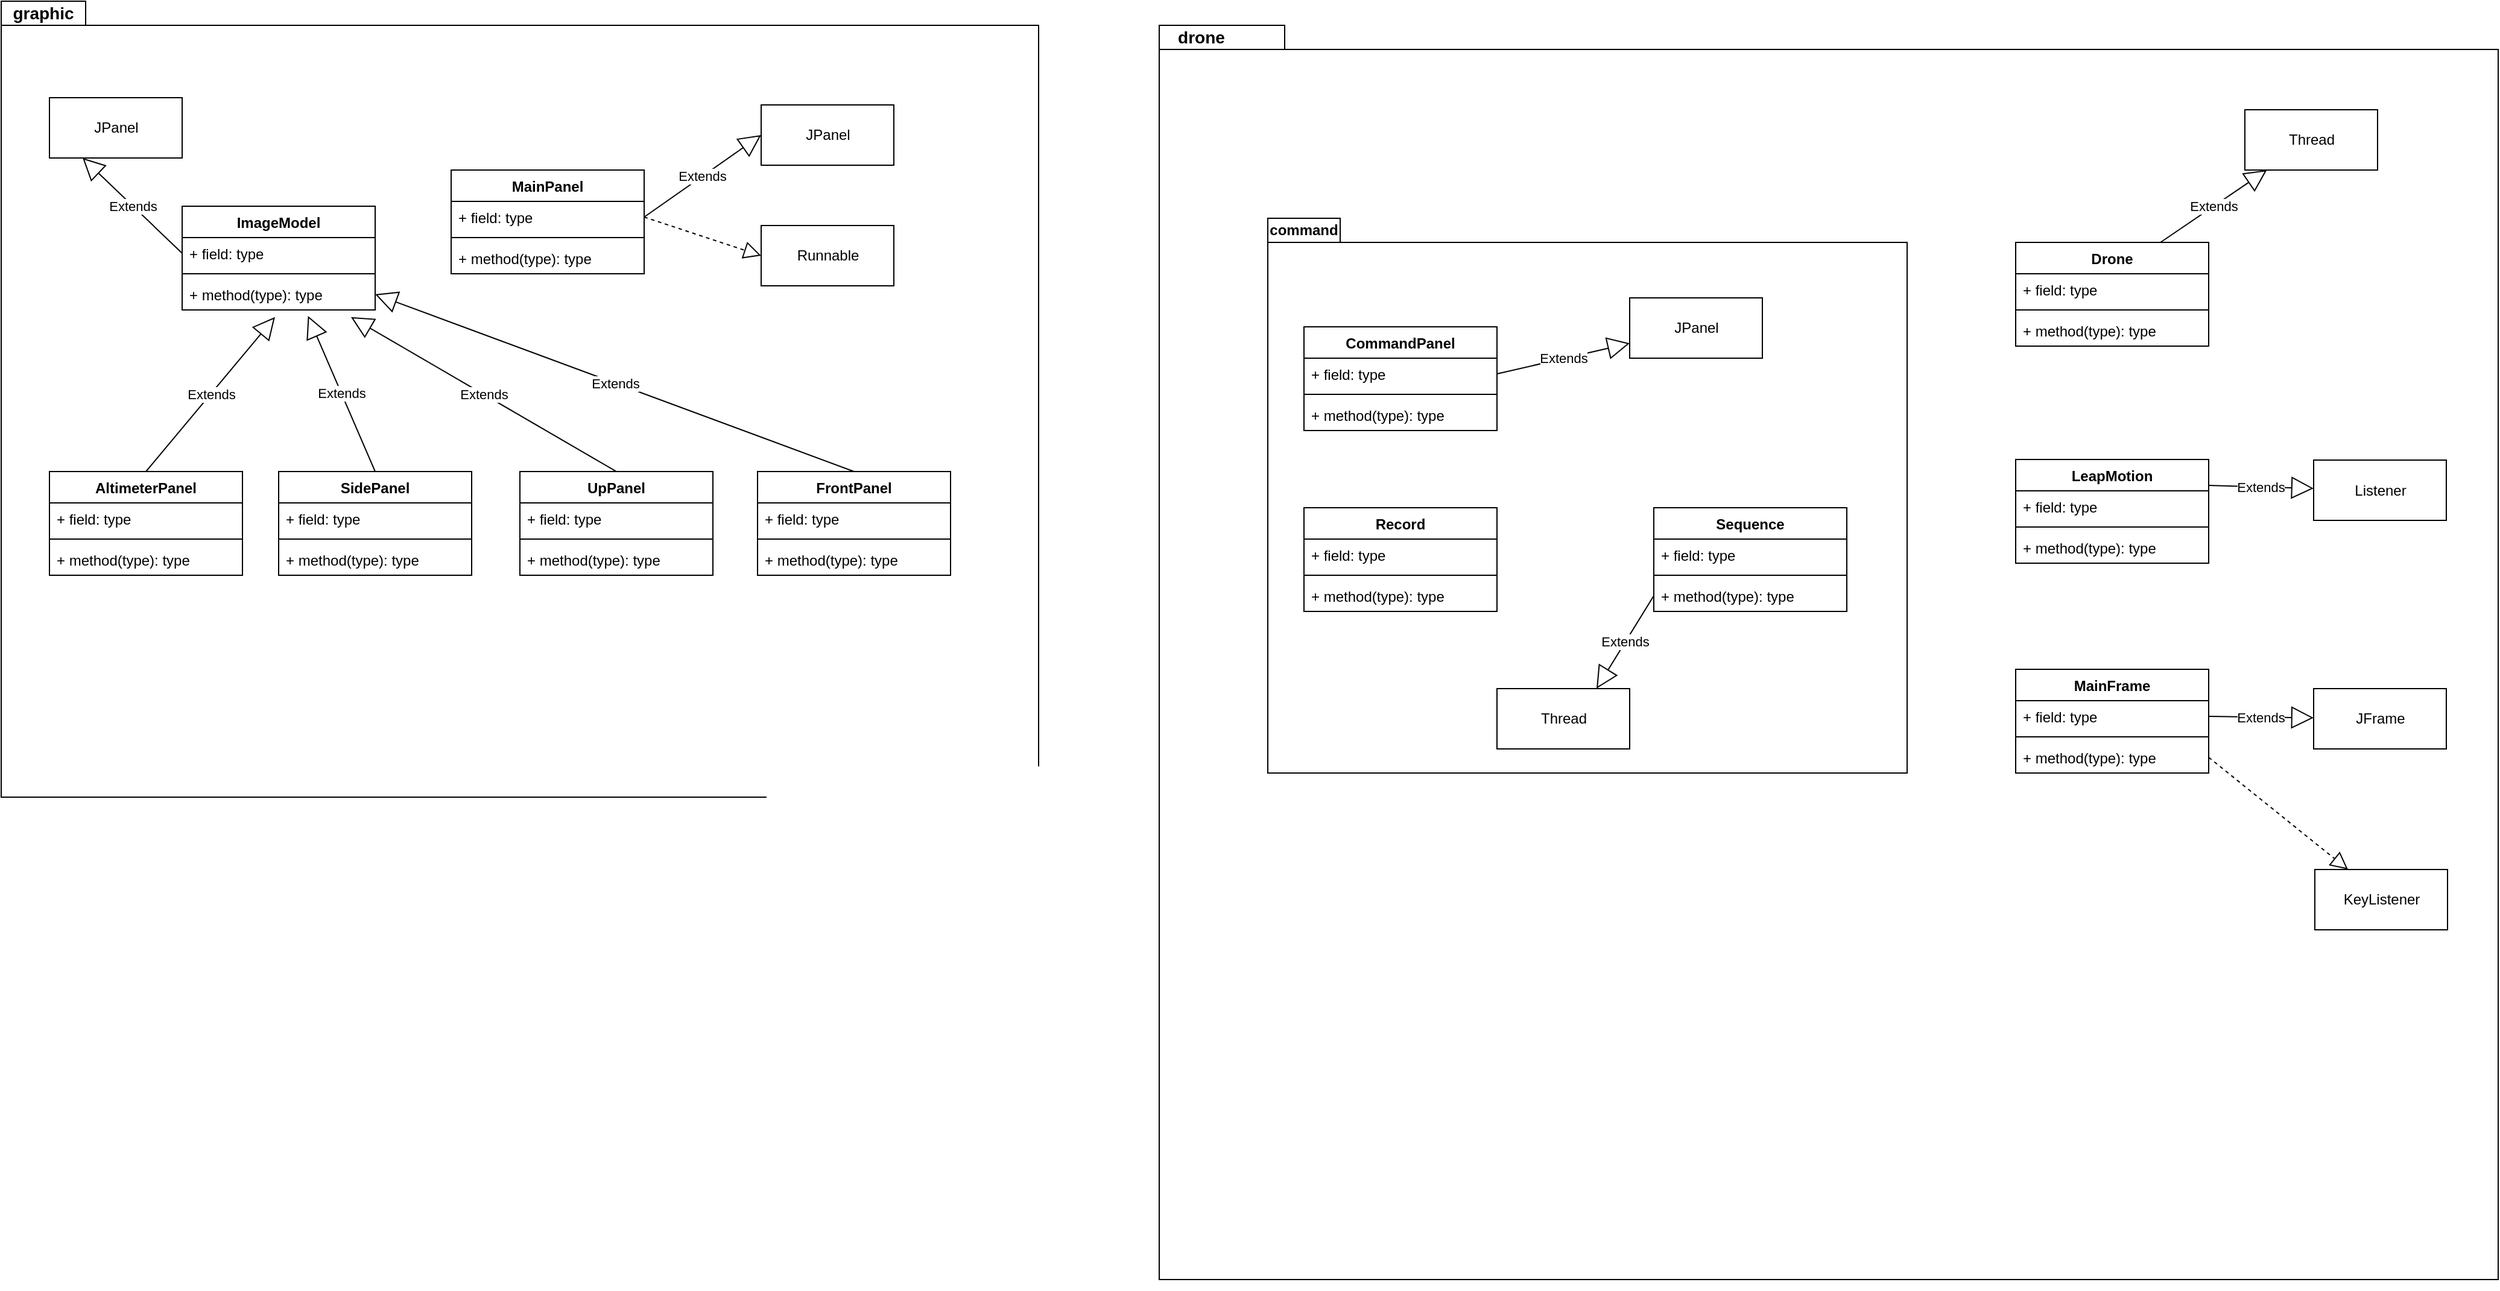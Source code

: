 <mxfile version="15.3.0" type="device"><diagram id="KxLPauINkNWER3IvFmXG" name="Page-1"><mxGraphModel dx="2595" dy="1368" grid="1" gridSize="10" guides="1" tooltips="1" connect="1" arrows="1" fold="1" page="1" pageScale="1" pageWidth="827" pageHeight="1169" math="0" shadow="0"><root><mxCell id="0"/><mxCell id="1" parent="0"/><mxCell id="li0NLg_wbTgKbGgLSI_j-2" value="" style="shape=folder;fontStyle=1;spacingTop=10;tabWidth=70;tabHeight=20;tabPosition=left;html=1;" vertex="1" parent="1"><mxGeometry x="1000" y="260" width="1110" height="1040" as="geometry"/></mxCell><mxCell id="li0NLg_wbTgKbGgLSI_j-3" value="&lt;b style=&quot;font-size: 14px&quot;&gt;drone&lt;/b&gt;" style="text;html=1;strokeColor=none;fillColor=none;align=center;verticalAlign=middle;whiteSpace=wrap;rounded=0;" vertex="1" parent="1"><mxGeometry x="1000" y="260" width="70" height="20" as="geometry"/></mxCell><mxCell id="li0NLg_wbTgKbGgLSI_j-5" value="" style="shape=folder;fontStyle=1;spacingTop=10;tabWidth=70;tabHeight=20;tabPosition=left;html=1;" vertex="1" parent="1"><mxGeometry x="40" y="240" width="860" height="660" as="geometry"/></mxCell><mxCell id="li0NLg_wbTgKbGgLSI_j-6" value="&lt;b style=&quot;font-size: 14px&quot;&gt;graphic&lt;/b&gt;" style="text;html=1;strokeColor=none;fillColor=none;align=center;verticalAlign=middle;whiteSpace=wrap;rounded=0;" vertex="1" parent="1"><mxGeometry x="40" y="240" width="70" height="20" as="geometry"/></mxCell><mxCell id="li0NLg_wbTgKbGgLSI_j-15" value="MainFrame" style="swimlane;fontStyle=1;align=center;verticalAlign=top;childLayout=stackLayout;horizontal=1;startSize=26;horizontalStack=0;resizeParent=1;resizeParentMax=0;resizeLast=0;collapsible=1;marginBottom=0;" vertex="1" parent="1"><mxGeometry x="1710" y="794" width="160" height="86" as="geometry"><mxRectangle x="1170" y="310" width="100" height="26" as="alternateBounds"/></mxGeometry></mxCell><mxCell id="li0NLg_wbTgKbGgLSI_j-16" value="+ field: type" style="text;strokeColor=none;fillColor=none;align=left;verticalAlign=top;spacingLeft=4;spacingRight=4;overflow=hidden;rotatable=0;points=[[0,0.5],[1,0.5]];portConstraint=eastwest;" vertex="1" parent="li0NLg_wbTgKbGgLSI_j-15"><mxGeometry y="26" width="160" height="26" as="geometry"/></mxCell><mxCell id="li0NLg_wbTgKbGgLSI_j-17" value="" style="line;strokeWidth=1;fillColor=none;align=left;verticalAlign=middle;spacingTop=-1;spacingLeft=3;spacingRight=3;rotatable=0;labelPosition=right;points=[];portConstraint=eastwest;" vertex="1" parent="li0NLg_wbTgKbGgLSI_j-15"><mxGeometry y="52" width="160" height="8" as="geometry"/></mxCell><mxCell id="li0NLg_wbTgKbGgLSI_j-18" value="+ method(type): type" style="text;strokeColor=none;fillColor=none;align=left;verticalAlign=top;spacingLeft=4;spacingRight=4;overflow=hidden;rotatable=0;points=[[0,0.5],[1,0.5]];portConstraint=eastwest;" vertex="1" parent="li0NLg_wbTgKbGgLSI_j-15"><mxGeometry y="60" width="160" height="26" as="geometry"/></mxCell><mxCell id="li0NLg_wbTgKbGgLSI_j-19" value="Drone" style="swimlane;fontStyle=1;align=center;verticalAlign=top;childLayout=stackLayout;horizontal=1;startSize=26;horizontalStack=0;resizeParent=1;resizeParentMax=0;resizeLast=0;collapsible=1;marginBottom=0;" vertex="1" parent="1"><mxGeometry x="1710" y="440" width="160" height="86" as="geometry"><mxRectangle x="1040" y="300" width="100" height="26" as="alternateBounds"/></mxGeometry></mxCell><mxCell id="li0NLg_wbTgKbGgLSI_j-20" value="+ field: type" style="text;strokeColor=none;fillColor=none;align=left;verticalAlign=top;spacingLeft=4;spacingRight=4;overflow=hidden;rotatable=0;points=[[0,0.5],[1,0.5]];portConstraint=eastwest;" vertex="1" parent="li0NLg_wbTgKbGgLSI_j-19"><mxGeometry y="26" width="160" height="26" as="geometry"/></mxCell><mxCell id="li0NLg_wbTgKbGgLSI_j-21" value="" style="line;strokeWidth=1;fillColor=none;align=left;verticalAlign=middle;spacingTop=-1;spacingLeft=3;spacingRight=3;rotatable=0;labelPosition=right;points=[];portConstraint=eastwest;" vertex="1" parent="li0NLg_wbTgKbGgLSI_j-19"><mxGeometry y="52" width="160" height="8" as="geometry"/></mxCell><mxCell id="li0NLg_wbTgKbGgLSI_j-22" value="+ method(type): type" style="text;strokeColor=none;fillColor=none;align=left;verticalAlign=top;spacingLeft=4;spacingRight=4;overflow=hidden;rotatable=0;points=[[0,0.5],[1,0.5]];portConstraint=eastwest;" vertex="1" parent="li0NLg_wbTgKbGgLSI_j-19"><mxGeometry y="60" width="160" height="26" as="geometry"/></mxCell><mxCell id="li0NLg_wbTgKbGgLSI_j-23" value="LeapMotion" style="swimlane;fontStyle=1;align=center;verticalAlign=top;childLayout=stackLayout;horizontal=1;startSize=26;horizontalStack=0;resizeParent=1;resizeParentMax=0;resizeLast=0;collapsible=1;marginBottom=0;" vertex="1" parent="1"><mxGeometry x="1710" y="620" width="160" height="86" as="geometry"><mxRectangle x="1040" y="350" width="100" height="26" as="alternateBounds"/></mxGeometry></mxCell><mxCell id="li0NLg_wbTgKbGgLSI_j-24" value="+ field: type" style="text;strokeColor=none;fillColor=none;align=left;verticalAlign=top;spacingLeft=4;spacingRight=4;overflow=hidden;rotatable=0;points=[[0,0.5],[1,0.5]];portConstraint=eastwest;" vertex="1" parent="li0NLg_wbTgKbGgLSI_j-23"><mxGeometry y="26" width="160" height="26" as="geometry"/></mxCell><mxCell id="li0NLg_wbTgKbGgLSI_j-25" value="" style="line;strokeWidth=1;fillColor=none;align=left;verticalAlign=middle;spacingTop=-1;spacingLeft=3;spacingRight=3;rotatable=0;labelPosition=right;points=[];portConstraint=eastwest;" vertex="1" parent="li0NLg_wbTgKbGgLSI_j-23"><mxGeometry y="52" width="160" height="8" as="geometry"/></mxCell><mxCell id="li0NLg_wbTgKbGgLSI_j-26" value="+ method(type): type" style="text;strokeColor=none;fillColor=none;align=left;verticalAlign=top;spacingLeft=4;spacingRight=4;overflow=hidden;rotatable=0;points=[[0,0.5],[1,0.5]];portConstraint=eastwest;" vertex="1" parent="li0NLg_wbTgKbGgLSI_j-23"><mxGeometry y="60" width="160" height="26" as="geometry"/></mxCell><mxCell id="li0NLg_wbTgKbGgLSI_j-31" value="" style="shape=folder;fontStyle=1;spacingTop=10;tabWidth=60;tabHeight=20;tabPosition=left;html=1;" vertex="1" parent="1"><mxGeometry x="1090" y="420" width="530" height="460" as="geometry"/></mxCell><mxCell id="li0NLg_wbTgKbGgLSI_j-32" value="&lt;b&gt;command&lt;/b&gt;" style="text;html=1;strokeColor=none;fillColor=none;align=center;verticalAlign=middle;whiteSpace=wrap;rounded=0;" vertex="1" parent="1"><mxGeometry x="1090" y="420" width="60" height="20" as="geometry"/></mxCell><mxCell id="li0NLg_wbTgKbGgLSI_j-35" value="CommandPanel" style="swimlane;fontStyle=1;align=center;verticalAlign=top;childLayout=stackLayout;horizontal=1;startSize=26;horizontalStack=0;resizeParent=1;resizeParentMax=0;resizeLast=0;collapsible=1;marginBottom=0;" vertex="1" parent="1"><mxGeometry x="1120" y="510" width="160" height="86" as="geometry"><mxRectangle x="1150" y="750" width="100" height="26" as="alternateBounds"/></mxGeometry></mxCell><mxCell id="li0NLg_wbTgKbGgLSI_j-36" value="+ field: type" style="text;strokeColor=none;fillColor=none;align=left;verticalAlign=top;spacingLeft=4;spacingRight=4;overflow=hidden;rotatable=0;points=[[0,0.5],[1,0.5]];portConstraint=eastwest;" vertex="1" parent="li0NLg_wbTgKbGgLSI_j-35"><mxGeometry y="26" width="160" height="26" as="geometry"/></mxCell><mxCell id="li0NLg_wbTgKbGgLSI_j-37" value="" style="line;strokeWidth=1;fillColor=none;align=left;verticalAlign=middle;spacingTop=-1;spacingLeft=3;spacingRight=3;rotatable=0;labelPosition=right;points=[];portConstraint=eastwest;" vertex="1" parent="li0NLg_wbTgKbGgLSI_j-35"><mxGeometry y="52" width="160" height="8" as="geometry"/></mxCell><mxCell id="li0NLg_wbTgKbGgLSI_j-38" value="+ method(type): type" style="text;strokeColor=none;fillColor=none;align=left;verticalAlign=top;spacingLeft=4;spacingRight=4;overflow=hidden;rotatable=0;points=[[0,0.5],[1,0.5]];portConstraint=eastwest;" vertex="1" parent="li0NLg_wbTgKbGgLSI_j-35"><mxGeometry y="60" width="160" height="26" as="geometry"/></mxCell><mxCell id="li0NLg_wbTgKbGgLSI_j-39" value="Sequence" style="swimlane;fontStyle=1;align=center;verticalAlign=top;childLayout=stackLayout;horizontal=1;startSize=26;horizontalStack=0;resizeParent=1;resizeParentMax=0;resizeLast=0;collapsible=1;marginBottom=0;" vertex="1" parent="1"><mxGeometry x="1410" y="660" width="160" height="86" as="geometry"><mxRectangle x="1150" y="780" width="100" height="26" as="alternateBounds"/></mxGeometry></mxCell><mxCell id="li0NLg_wbTgKbGgLSI_j-40" value="+ field: type" style="text;strokeColor=none;fillColor=none;align=left;verticalAlign=top;spacingLeft=4;spacingRight=4;overflow=hidden;rotatable=0;points=[[0,0.5],[1,0.5]];portConstraint=eastwest;" vertex="1" parent="li0NLg_wbTgKbGgLSI_j-39"><mxGeometry y="26" width="160" height="26" as="geometry"/></mxCell><mxCell id="li0NLg_wbTgKbGgLSI_j-41" value="" style="line;strokeWidth=1;fillColor=none;align=left;verticalAlign=middle;spacingTop=-1;spacingLeft=3;spacingRight=3;rotatable=0;labelPosition=right;points=[];portConstraint=eastwest;" vertex="1" parent="li0NLg_wbTgKbGgLSI_j-39"><mxGeometry y="52" width="160" height="8" as="geometry"/></mxCell><mxCell id="li0NLg_wbTgKbGgLSI_j-42" value="+ method(type): type" style="text;strokeColor=none;fillColor=none;align=left;verticalAlign=top;spacingLeft=4;spacingRight=4;overflow=hidden;rotatable=0;points=[[0,0.5],[1,0.5]];portConstraint=eastwest;" vertex="1" parent="li0NLg_wbTgKbGgLSI_j-39"><mxGeometry y="60" width="160" height="26" as="geometry"/></mxCell><mxCell id="li0NLg_wbTgKbGgLSI_j-43" value="Record" style="swimlane;fontStyle=1;align=center;verticalAlign=top;childLayout=stackLayout;horizontal=1;startSize=26;horizontalStack=0;resizeParent=1;resizeParentMax=0;resizeLast=0;collapsible=1;marginBottom=0;" vertex="1" parent="1"><mxGeometry x="1120" y="660" width="160" height="86" as="geometry"><mxRectangle x="1150" y="810" width="100" height="26" as="alternateBounds"/></mxGeometry></mxCell><mxCell id="li0NLg_wbTgKbGgLSI_j-44" value="+ field: type" style="text;strokeColor=none;fillColor=none;align=left;verticalAlign=top;spacingLeft=4;spacingRight=4;overflow=hidden;rotatable=0;points=[[0,0.5],[1,0.5]];portConstraint=eastwest;" vertex="1" parent="li0NLg_wbTgKbGgLSI_j-43"><mxGeometry y="26" width="160" height="26" as="geometry"/></mxCell><mxCell id="li0NLg_wbTgKbGgLSI_j-45" value="" style="line;strokeWidth=1;fillColor=none;align=left;verticalAlign=middle;spacingTop=-1;spacingLeft=3;spacingRight=3;rotatable=0;labelPosition=right;points=[];portConstraint=eastwest;" vertex="1" parent="li0NLg_wbTgKbGgLSI_j-43"><mxGeometry y="52" width="160" height="8" as="geometry"/></mxCell><mxCell id="li0NLg_wbTgKbGgLSI_j-46" value="+ method(type): type" style="text;strokeColor=none;fillColor=none;align=left;verticalAlign=top;spacingLeft=4;spacingRight=4;overflow=hidden;rotatable=0;points=[[0,0.5],[1,0.5]];portConstraint=eastwest;" vertex="1" parent="li0NLg_wbTgKbGgLSI_j-43"><mxGeometry y="60" width="160" height="26" as="geometry"/></mxCell><mxCell id="li0NLg_wbTgKbGgLSI_j-71" value="FrontPanel" style="swimlane;fontStyle=1;align=center;verticalAlign=top;childLayout=stackLayout;horizontal=1;startSize=26;horizontalStack=0;resizeParent=1;resizeParentMax=0;resizeLast=0;collapsible=1;marginBottom=0;" vertex="1" parent="1"><mxGeometry x="667" y="630" width="160" height="86" as="geometry"><mxRectangle x="600" y="560" width="100" height="26" as="alternateBounds"/></mxGeometry></mxCell><mxCell id="li0NLg_wbTgKbGgLSI_j-72" value="+ field: type" style="text;strokeColor=none;fillColor=none;align=left;verticalAlign=top;spacingLeft=4;spacingRight=4;overflow=hidden;rotatable=0;points=[[0,0.5],[1,0.5]];portConstraint=eastwest;" vertex="1" parent="li0NLg_wbTgKbGgLSI_j-71"><mxGeometry y="26" width="160" height="26" as="geometry"/></mxCell><mxCell id="li0NLg_wbTgKbGgLSI_j-73" value="" style="line;strokeWidth=1;fillColor=none;align=left;verticalAlign=middle;spacingTop=-1;spacingLeft=3;spacingRight=3;rotatable=0;labelPosition=right;points=[];portConstraint=eastwest;" vertex="1" parent="li0NLg_wbTgKbGgLSI_j-71"><mxGeometry y="52" width="160" height="8" as="geometry"/></mxCell><mxCell id="li0NLg_wbTgKbGgLSI_j-74" value="+ method(type): type" style="text;strokeColor=none;fillColor=none;align=left;verticalAlign=top;spacingLeft=4;spacingRight=4;overflow=hidden;rotatable=0;points=[[0,0.5],[1,0.5]];portConstraint=eastwest;" vertex="1" parent="li0NLg_wbTgKbGgLSI_j-71"><mxGeometry y="60" width="160" height="26" as="geometry"/></mxCell><mxCell id="li0NLg_wbTgKbGgLSI_j-75" value="ImageModel" style="swimlane;fontStyle=1;align=center;verticalAlign=top;childLayout=stackLayout;horizontal=1;startSize=26;horizontalStack=0;resizeParent=1;resizeParentMax=0;resizeLast=0;collapsible=1;marginBottom=0;" vertex="1" parent="1"><mxGeometry x="190" y="410" width="160" height="86" as="geometry"><mxRectangle x="140" y="402" width="250" height="104" as="alternateBounds"/></mxGeometry></mxCell><mxCell id="li0NLg_wbTgKbGgLSI_j-76" value="+ field: type" style="text;strokeColor=none;fillColor=none;align=left;verticalAlign=top;spacingLeft=4;spacingRight=4;overflow=hidden;rotatable=0;points=[[0,0.5],[1,0.5]];portConstraint=eastwest;" vertex="1" parent="li0NLg_wbTgKbGgLSI_j-75"><mxGeometry y="26" width="160" height="26" as="geometry"/></mxCell><mxCell id="li0NLg_wbTgKbGgLSI_j-77" value="" style="line;strokeWidth=1;fillColor=none;align=left;verticalAlign=middle;spacingTop=-1;spacingLeft=3;spacingRight=3;rotatable=0;labelPosition=right;points=[];portConstraint=eastwest;" vertex="1" parent="li0NLg_wbTgKbGgLSI_j-75"><mxGeometry y="52" width="160" height="8" as="geometry"/></mxCell><mxCell id="li0NLg_wbTgKbGgLSI_j-78" value="+ method(type): type" style="text;strokeColor=none;fillColor=none;align=left;verticalAlign=top;spacingLeft=4;spacingRight=4;overflow=hidden;rotatable=0;points=[[0,0.5],[1,0.5]];portConstraint=eastwest;" vertex="1" parent="li0NLg_wbTgKbGgLSI_j-75"><mxGeometry y="60" width="160" height="26" as="geometry"/></mxCell><mxCell id="li0NLg_wbTgKbGgLSI_j-79" value="MainPanel" style="swimlane;fontStyle=1;align=center;verticalAlign=top;childLayout=stackLayout;horizontal=1;startSize=26;horizontalStack=0;resizeParent=1;resizeParentMax=0;resizeLast=0;collapsible=1;marginBottom=0;" vertex="1" parent="1"><mxGeometry x="413" y="380" width="160" height="86" as="geometry"><mxRectangle x="413" y="380" width="100" height="22" as="alternateBounds"/></mxGeometry></mxCell><mxCell id="li0NLg_wbTgKbGgLSI_j-80" value="+ field: type" style="text;strokeColor=none;fillColor=none;align=left;verticalAlign=top;spacingLeft=4;spacingRight=4;overflow=hidden;rotatable=0;points=[[0,0.5],[1,0.5]];portConstraint=eastwest;" vertex="1" parent="li0NLg_wbTgKbGgLSI_j-79"><mxGeometry y="26" width="160" height="26" as="geometry"/></mxCell><mxCell id="li0NLg_wbTgKbGgLSI_j-81" value="" style="line;strokeWidth=1;fillColor=none;align=left;verticalAlign=middle;spacingTop=-1;spacingLeft=3;spacingRight=3;rotatable=0;labelPosition=right;points=[];portConstraint=eastwest;" vertex="1" parent="li0NLg_wbTgKbGgLSI_j-79"><mxGeometry y="52" width="160" height="8" as="geometry"/></mxCell><mxCell id="li0NLg_wbTgKbGgLSI_j-82" value="+ method(type): type" style="text;strokeColor=none;fillColor=none;align=left;verticalAlign=top;spacingLeft=4;spacingRight=4;overflow=hidden;rotatable=0;points=[[0,0.5],[1,0.5]];portConstraint=eastwest;" vertex="1" parent="li0NLg_wbTgKbGgLSI_j-79"><mxGeometry y="60" width="160" height="26" as="geometry"/></mxCell><mxCell id="li0NLg_wbTgKbGgLSI_j-83" value="AltimeterPanel" style="swimlane;fontStyle=1;align=center;verticalAlign=top;childLayout=stackLayout;horizontal=1;startSize=26;horizontalStack=0;resizeParent=1;resizeParentMax=0;resizeLast=0;collapsible=1;marginBottom=0;" vertex="1" parent="1"><mxGeometry x="80" y="630" width="160" height="86" as="geometry"><mxRectangle x="280" y="559" width="100" height="26" as="alternateBounds"/></mxGeometry></mxCell><mxCell id="li0NLg_wbTgKbGgLSI_j-84" value="+ field: type" style="text;strokeColor=none;fillColor=none;align=left;verticalAlign=top;spacingLeft=4;spacingRight=4;overflow=hidden;rotatable=0;points=[[0,0.5],[1,0.5]];portConstraint=eastwest;" vertex="1" parent="li0NLg_wbTgKbGgLSI_j-83"><mxGeometry y="26" width="160" height="26" as="geometry"/></mxCell><mxCell id="li0NLg_wbTgKbGgLSI_j-85" value="" style="line;strokeWidth=1;fillColor=none;align=left;verticalAlign=middle;spacingTop=-1;spacingLeft=3;spacingRight=3;rotatable=0;labelPosition=right;points=[];portConstraint=eastwest;" vertex="1" parent="li0NLg_wbTgKbGgLSI_j-83"><mxGeometry y="52" width="160" height="8" as="geometry"/></mxCell><mxCell id="li0NLg_wbTgKbGgLSI_j-86" value="+ method(type): type" style="text;strokeColor=none;fillColor=none;align=left;verticalAlign=top;spacingLeft=4;spacingRight=4;overflow=hidden;rotatable=0;points=[[0,0.5],[1,0.5]];portConstraint=eastwest;" vertex="1" parent="li0NLg_wbTgKbGgLSI_j-83"><mxGeometry y="60" width="160" height="26" as="geometry"/></mxCell><mxCell id="li0NLg_wbTgKbGgLSI_j-87" value="SidePanel" style="swimlane;fontStyle=1;align=center;verticalAlign=top;childLayout=stackLayout;horizontal=1;startSize=26;horizontalStack=0;resizeParent=1;resizeParentMax=0;resizeLast=0;collapsible=1;marginBottom=0;" vertex="1" parent="1"><mxGeometry x="270" y="630" width="160" height="86" as="geometry"><mxRectangle x="470" y="616" width="100" height="26" as="alternateBounds"/></mxGeometry></mxCell><mxCell id="li0NLg_wbTgKbGgLSI_j-88" value="+ field: type" style="text;strokeColor=none;fillColor=none;align=left;verticalAlign=top;spacingLeft=4;spacingRight=4;overflow=hidden;rotatable=0;points=[[0,0.5],[1,0.5]];portConstraint=eastwest;" vertex="1" parent="li0NLg_wbTgKbGgLSI_j-87"><mxGeometry y="26" width="160" height="26" as="geometry"/></mxCell><mxCell id="li0NLg_wbTgKbGgLSI_j-89" value="" style="line;strokeWidth=1;fillColor=none;align=left;verticalAlign=middle;spacingTop=-1;spacingLeft=3;spacingRight=3;rotatable=0;labelPosition=right;points=[];portConstraint=eastwest;" vertex="1" parent="li0NLg_wbTgKbGgLSI_j-87"><mxGeometry y="52" width="160" height="8" as="geometry"/></mxCell><mxCell id="li0NLg_wbTgKbGgLSI_j-90" value="+ method(type): type" style="text;strokeColor=none;fillColor=none;align=left;verticalAlign=top;spacingLeft=4;spacingRight=4;overflow=hidden;rotatable=0;points=[[0,0.5],[1,0.5]];portConstraint=eastwest;" vertex="1" parent="li0NLg_wbTgKbGgLSI_j-87"><mxGeometry y="60" width="160" height="26" as="geometry"/></mxCell><mxCell id="li0NLg_wbTgKbGgLSI_j-91" value="UpPanel" style="swimlane;fontStyle=1;align=center;verticalAlign=top;childLayout=stackLayout;horizontal=1;startSize=26;horizontalStack=0;resizeParent=1;resizeParentMax=0;resizeLast=0;collapsible=1;marginBottom=0;" vertex="1" parent="1"><mxGeometry x="470" y="630" width="160" height="86" as="geometry"><mxRectangle x="600" y="616" width="100" height="26" as="alternateBounds"/></mxGeometry></mxCell><mxCell id="li0NLg_wbTgKbGgLSI_j-92" value="+ field: type" style="text;strokeColor=none;fillColor=none;align=left;verticalAlign=top;spacingLeft=4;spacingRight=4;overflow=hidden;rotatable=0;points=[[0,0.5],[1,0.5]];portConstraint=eastwest;" vertex="1" parent="li0NLg_wbTgKbGgLSI_j-91"><mxGeometry y="26" width="160" height="26" as="geometry"/></mxCell><mxCell id="li0NLg_wbTgKbGgLSI_j-93" value="" style="line;strokeWidth=1;fillColor=none;align=left;verticalAlign=middle;spacingTop=-1;spacingLeft=3;spacingRight=3;rotatable=0;labelPosition=right;points=[];portConstraint=eastwest;" vertex="1" parent="li0NLg_wbTgKbGgLSI_j-91"><mxGeometry y="52" width="160" height="8" as="geometry"/></mxCell><mxCell id="li0NLg_wbTgKbGgLSI_j-94" value="+ method(type): type" style="text;strokeColor=none;fillColor=none;align=left;verticalAlign=top;spacingLeft=4;spacingRight=4;overflow=hidden;rotatable=0;points=[[0,0.5],[1,0.5]];portConstraint=eastwest;" vertex="1" parent="li0NLg_wbTgKbGgLSI_j-91"><mxGeometry y="60" width="160" height="26" as="geometry"/></mxCell><mxCell id="li0NLg_wbTgKbGgLSI_j-95" value="" style="endArrow=block;dashed=1;endFill=0;endSize=12;html=1;exitX=1;exitY=0.5;exitDx=0;exitDy=0;entryX=0;entryY=0.5;entryDx=0;entryDy=0;" edge="1" parent="1" source="li0NLg_wbTgKbGgLSI_j-80" target="li0NLg_wbTgKbGgLSI_j-100"><mxGeometry width="160" relative="1" as="geometry"><mxPoint x="310" y="530" as="sourcePoint"/><mxPoint x="470" y="530" as="targetPoint"/></mxGeometry></mxCell><mxCell id="li0NLg_wbTgKbGgLSI_j-96" value="Extends" style="endArrow=block;endSize=16;endFill=0;html=1;exitX=1;exitY=0.5;exitDx=0;exitDy=0;entryX=0;entryY=0.5;entryDx=0;entryDy=0;" edge="1" parent="1" source="li0NLg_wbTgKbGgLSI_j-80" target="li0NLg_wbTgKbGgLSI_j-97"><mxGeometry width="160" relative="1" as="geometry"><mxPoint x="190" y="720" as="sourcePoint"/><mxPoint x="350" y="720" as="targetPoint"/></mxGeometry></mxCell><mxCell id="li0NLg_wbTgKbGgLSI_j-97" value="JPanel" style="html=1;" vertex="1" parent="1"><mxGeometry x="670" y="326" width="110" height="50" as="geometry"/></mxCell><mxCell id="li0NLg_wbTgKbGgLSI_j-100" value="Runnable" style="html=1;" vertex="1" parent="1"><mxGeometry x="670" y="426" width="110" height="50" as="geometry"/></mxCell><mxCell id="li0NLg_wbTgKbGgLSI_j-101" value="Extends" style="endArrow=block;endSize=16;endFill=0;html=1;exitX=0;exitY=0.5;exitDx=0;exitDy=0;entryX=0.25;entryY=1;entryDx=0;entryDy=0;" edge="1" parent="1" target="li0NLg_wbTgKbGgLSI_j-102" source="li0NLg_wbTgKbGgLSI_j-76"><mxGeometry width="160" relative="1" as="geometry"><mxPoint x="70" y="390" as="sourcePoint"/><mxPoint x="-153" y="691" as="targetPoint"/></mxGeometry></mxCell><mxCell id="li0NLg_wbTgKbGgLSI_j-102" value="JPanel" style="html=1;" vertex="1" parent="1"><mxGeometry x="80" y="320" width="110" height="50" as="geometry"/></mxCell><mxCell id="li0NLg_wbTgKbGgLSI_j-105" value="Extends" style="endArrow=block;endSize=16;endFill=0;html=1;exitX=0.5;exitY=0;exitDx=0;exitDy=0;entryX=0.481;entryY=1.226;entryDx=0;entryDy=0;entryPerimeter=0;" edge="1" parent="1" source="li0NLg_wbTgKbGgLSI_j-83" target="li0NLg_wbTgKbGgLSI_j-78"><mxGeometry width="160" relative="1" as="geometry"><mxPoint x="500" y="520" as="sourcePoint"/><mxPoint x="217" y="500" as="targetPoint"/></mxGeometry></mxCell><mxCell id="li0NLg_wbTgKbGgLSI_j-106" value="Extends" style="endArrow=block;endSize=16;endFill=0;html=1;exitX=0.5;exitY=0;exitDx=0;exitDy=0;entryX=0.652;entryY=1.19;entryDx=0;entryDy=0;entryPerimeter=0;" edge="1" parent="1" source="li0NLg_wbTgKbGgLSI_j-87" target="li0NLg_wbTgKbGgLSI_j-78"><mxGeometry width="160" relative="1" as="geometry"><mxPoint x="170" y="640.0" as="sourcePoint"/><mxPoint x="310" y="510" as="targetPoint"/></mxGeometry></mxCell><mxCell id="li0NLg_wbTgKbGgLSI_j-107" value="Extends" style="endArrow=block;endSize=16;endFill=0;html=1;exitX=0.5;exitY=0;exitDx=0;exitDy=0;" edge="1" parent="1" source="li0NLg_wbTgKbGgLSI_j-91"><mxGeometry width="160" relative="1" as="geometry"><mxPoint x="180" y="650.0" as="sourcePoint"/><mxPoint x="330" y="502" as="targetPoint"/></mxGeometry></mxCell><mxCell id="li0NLg_wbTgKbGgLSI_j-108" value="Extends" style="endArrow=block;endSize=16;endFill=0;html=1;entryX=1;entryY=0.5;entryDx=0;entryDy=0;exitX=0.5;exitY=0;exitDx=0;exitDy=0;" edge="1" parent="1" source="li0NLg_wbTgKbGgLSI_j-71" target="li0NLg_wbTgKbGgLSI_j-78"><mxGeometry width="160" relative="1" as="geometry"><mxPoint x="560" y="640.0" as="sourcePoint"/><mxPoint x="324" y="510.004" as="targetPoint"/></mxGeometry></mxCell><mxCell id="li0NLg_wbTgKbGgLSI_j-117" value="Extends" style="endArrow=block;endSize=16;endFill=0;html=1;exitX=1;exitY=0.5;exitDx=0;exitDy=0;" edge="1" parent="1" source="li0NLg_wbTgKbGgLSI_j-36" target="li0NLg_wbTgKbGgLSI_j-118"><mxGeometry width="160" relative="1" as="geometry"><mxPoint x="1230" y="610" as="sourcePoint"/><mxPoint x="1390" y="610" as="targetPoint"/></mxGeometry></mxCell><mxCell id="li0NLg_wbTgKbGgLSI_j-118" value="JPanel" style="html=1;" vertex="1" parent="1"><mxGeometry x="1390" y="486.0" width="110" height="50" as="geometry"/></mxCell><mxCell id="li0NLg_wbTgKbGgLSI_j-119" value="Thread" style="html=1;" vertex="1" parent="1"><mxGeometry x="1280" y="810" width="110" height="50" as="geometry"/></mxCell><mxCell id="li0NLg_wbTgKbGgLSI_j-120" value="Extends" style="endArrow=block;endSize=16;endFill=0;html=1;exitX=0;exitY=0.5;exitDx=0;exitDy=0;entryX=0.75;entryY=0;entryDx=0;entryDy=0;" edge="1" parent="1" source="li0NLg_wbTgKbGgLSI_j-42" target="li0NLg_wbTgKbGgLSI_j-119"><mxGeometry width="160" relative="1" as="geometry"><mxPoint x="1290" y="559" as="sourcePoint"/><mxPoint x="1200" y="800" as="targetPoint"/></mxGeometry></mxCell><mxCell id="li0NLg_wbTgKbGgLSI_j-121" value="Extends" style="endArrow=block;endSize=16;endFill=0;html=1;exitX=0.75;exitY=0;exitDx=0;exitDy=0;" edge="1" parent="1" source="li0NLg_wbTgKbGgLSI_j-19" target="li0NLg_wbTgKbGgLSI_j-122"><mxGeometry width="160" relative="1" as="geometry"><mxPoint x="1420" y="500" as="sourcePoint"/><mxPoint x="1580" y="500" as="targetPoint"/></mxGeometry></mxCell><mxCell id="li0NLg_wbTgKbGgLSI_j-122" value="Thread" style="html=1;" vertex="1" parent="1"><mxGeometry x="1900" y="330" width="110" height="50" as="geometry"/></mxCell><mxCell id="li0NLg_wbTgKbGgLSI_j-123" value="Extends" style="endArrow=block;endSize=16;endFill=0;html=1;exitX=1;exitY=0.25;exitDx=0;exitDy=0;" edge="1" parent="1" target="li0NLg_wbTgKbGgLSI_j-124" source="li0NLg_wbTgKbGgLSI_j-23"><mxGeometry width="160" relative="1" as="geometry"><mxPoint x="1917" y="939.5" as="sourcePoint"/><mxPoint x="1637" y="790.5" as="targetPoint"/></mxGeometry></mxCell><mxCell id="li0NLg_wbTgKbGgLSI_j-124" value="Listener" style="html=1;" vertex="1" parent="1"><mxGeometry x="1957" y="620.5" width="110" height="50" as="geometry"/></mxCell><mxCell id="li0NLg_wbTgKbGgLSI_j-125" value="Extends" style="endArrow=block;endSize=16;endFill=0;html=1;exitX=1;exitY=0.5;exitDx=0;exitDy=0;" edge="1" parent="1" target="li0NLg_wbTgKbGgLSI_j-126" source="li0NLg_wbTgKbGgLSI_j-16"><mxGeometry width="160" relative="1" as="geometry"><mxPoint x="1880" y="834" as="sourcePoint"/><mxPoint x="1637" y="980" as="targetPoint"/></mxGeometry></mxCell><mxCell id="li0NLg_wbTgKbGgLSI_j-126" value="JFrame" style="html=1;" vertex="1" parent="1"><mxGeometry x="1957" y="810" width="110" height="50" as="geometry"/></mxCell><mxCell id="li0NLg_wbTgKbGgLSI_j-127" value="" style="endArrow=block;dashed=1;endFill=0;endSize=12;html=1;exitX=1;exitY=0.5;exitDx=0;exitDy=0;entryX=0.25;entryY=0;entryDx=0;entryDy=0;" edge="1" parent="1" source="li0NLg_wbTgKbGgLSI_j-18" target="li0NLg_wbTgKbGgLSI_j-128"><mxGeometry width="160" relative="1" as="geometry"><mxPoint x="583" y="429" as="sourcePoint"/><mxPoint x="1980" y="950" as="targetPoint"/></mxGeometry></mxCell><mxCell id="li0NLg_wbTgKbGgLSI_j-128" value="KeyListener" style="html=1;" vertex="1" parent="1"><mxGeometry x="1958" y="960" width="110" height="50" as="geometry"/></mxCell><mxCell id="li0NLg_wbTgKbGgLSI_j-129" style="edgeStyle=orthogonalEdgeStyle;rounded=0;orthogonalLoop=1;jettySize=auto;html=1;exitX=0.5;exitY=1;exitDx=0;exitDy=0;exitPerimeter=0;" edge="1" parent="1" source="li0NLg_wbTgKbGgLSI_j-2" target="li0NLg_wbTgKbGgLSI_j-2"><mxGeometry relative="1" as="geometry"/></mxCell></root></mxGraphModel></diagram></mxfile>